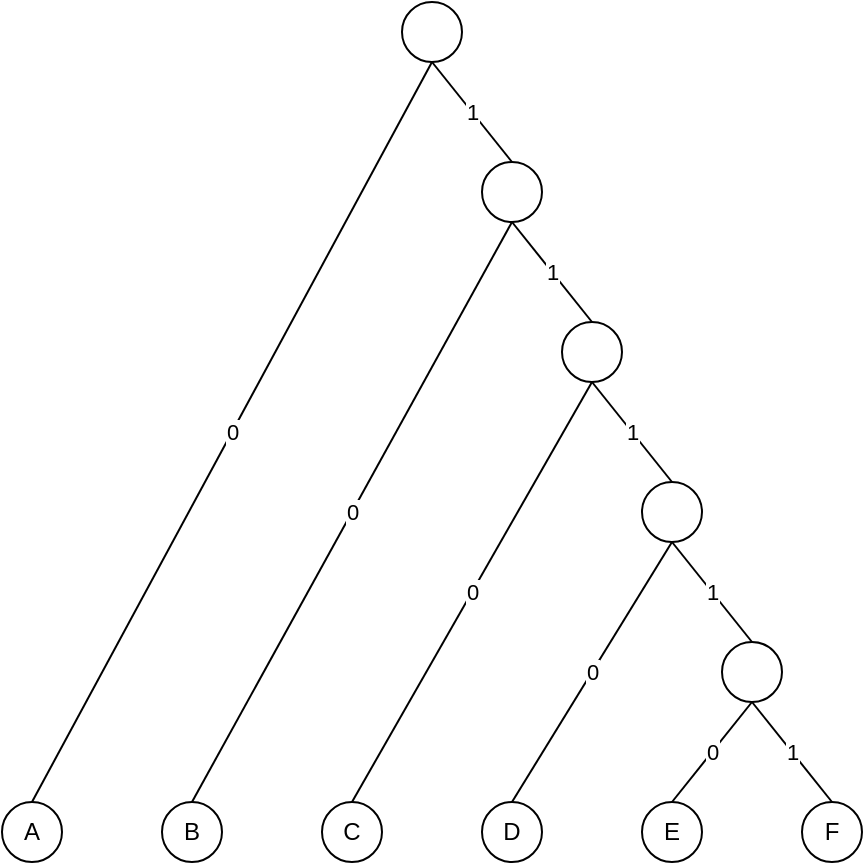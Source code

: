 <mxfile version="13.10.4" type="device"><diagram name="Page-1" id="10a91c8b-09ff-31b1-d368-03940ed4cc9e"><mxGraphModel dx="809" dy="435" grid="1" gridSize="10" guides="1" tooltips="1" connect="1" arrows="1" fold="1" page="1" pageScale="1" pageWidth="1100" pageHeight="850" background="#ffffff" math="0" shadow="0"><root><mxCell id="0"/><mxCell id="1" parent="0"/><mxCell id="CIwvB6nacCBCz6W-QDx9-6" value="A" style="ellipse;whiteSpace=wrap;html=1;aspect=fixed;" vertex="1" parent="1"><mxGeometry x="300" y="430" width="30" height="30" as="geometry"/></mxCell><mxCell id="CIwvB6nacCBCz6W-QDx9-7" value="B" style="ellipse;whiteSpace=wrap;html=1;aspect=fixed;" vertex="1" parent="1"><mxGeometry x="380" y="430" width="30" height="30" as="geometry"/></mxCell><mxCell id="CIwvB6nacCBCz6W-QDx9-8" value="C" style="ellipse;whiteSpace=wrap;html=1;aspect=fixed;" vertex="1" parent="1"><mxGeometry x="460" y="430" width="30" height="30" as="geometry"/></mxCell><mxCell id="CIwvB6nacCBCz6W-QDx9-10" value="D" style="ellipse;whiteSpace=wrap;html=1;aspect=fixed;" vertex="1" parent="1"><mxGeometry x="540" y="430" width="30" height="30" as="geometry"/></mxCell><mxCell id="CIwvB6nacCBCz6W-QDx9-11" value="E" style="ellipse;whiteSpace=wrap;html=1;aspect=fixed;" vertex="1" parent="1"><mxGeometry x="620" y="430" width="30" height="30" as="geometry"/></mxCell><mxCell id="CIwvB6nacCBCz6W-QDx9-12" value="F" style="ellipse;whiteSpace=wrap;html=1;aspect=fixed;" vertex="1" parent="1"><mxGeometry x="700" y="430" width="30" height="30" as="geometry"/></mxCell><mxCell id="CIwvB6nacCBCz6W-QDx9-15" value="" style="ellipse;whiteSpace=wrap;html=1;aspect=fixed;" vertex="1" parent="1"><mxGeometry x="660" y="350" width="30" height="30" as="geometry"/></mxCell><mxCell id="CIwvB6nacCBCz6W-QDx9-17" value="" style="ellipse;whiteSpace=wrap;html=1;aspect=fixed;" vertex="1" parent="1"><mxGeometry x="620" y="270" width="30" height="30" as="geometry"/></mxCell><mxCell id="CIwvB6nacCBCz6W-QDx9-18" value="" style="ellipse;whiteSpace=wrap;html=1;aspect=fixed;" vertex="1" parent="1"><mxGeometry x="580" y="190" width="30" height="30" as="geometry"/></mxCell><mxCell id="CIwvB6nacCBCz6W-QDx9-19" value="" style="ellipse;whiteSpace=wrap;html=1;aspect=fixed;" vertex="1" parent="1"><mxGeometry x="540" y="110" width="30" height="30" as="geometry"/></mxCell><mxCell id="CIwvB6nacCBCz6W-QDx9-20" value="" style="ellipse;whiteSpace=wrap;html=1;aspect=fixed;" vertex="1" parent="1"><mxGeometry x="500" y="30" width="30" height="30" as="geometry"/></mxCell><mxCell id="CIwvB6nacCBCz6W-QDx9-21" value="" style="endArrow=none;html=1;endFill=0;exitX=0.5;exitY=0;exitDx=0;exitDy=0;entryX=0.5;entryY=1;entryDx=0;entryDy=0;" edge="1" parent="1" source="CIwvB6nacCBCz6W-QDx9-6" target="CIwvB6nacCBCz6W-QDx9-20"><mxGeometry relative="1" as="geometry"><mxPoint x="400" y="360" as="sourcePoint"/><mxPoint x="470" y="310" as="targetPoint"/></mxGeometry></mxCell><mxCell id="CIwvB6nacCBCz6W-QDx9-22" value="0" style="edgeLabel;resizable=0;html=1;align=center;verticalAlign=middle;" connectable="0" vertex="1" parent="CIwvB6nacCBCz6W-QDx9-21"><mxGeometry relative="1" as="geometry"/></mxCell><mxCell id="CIwvB6nacCBCz6W-QDx9-23" value="" style="endArrow=none;html=1;endFill=0;exitX=0.5;exitY=0;exitDx=0;exitDy=0;entryX=0.5;entryY=1;entryDx=0;entryDy=0;" edge="1" parent="1" source="CIwvB6nacCBCz6W-QDx9-7" target="CIwvB6nacCBCz6W-QDx9-19"><mxGeometry relative="1" as="geometry"><mxPoint x="410" y="370" as="sourcePoint"/><mxPoint x="480" y="320" as="targetPoint"/></mxGeometry></mxCell><mxCell id="CIwvB6nacCBCz6W-QDx9-24" value="0" style="edgeLabel;resizable=0;html=1;align=center;verticalAlign=middle;" connectable="0" vertex="1" parent="CIwvB6nacCBCz6W-QDx9-23"><mxGeometry relative="1" as="geometry"/></mxCell><mxCell id="CIwvB6nacCBCz6W-QDx9-25" value="" style="endArrow=none;html=1;endFill=0;entryX=0.5;entryY=1;entryDx=0;entryDy=0;exitX=0.5;exitY=0;exitDx=0;exitDy=0;" edge="1" parent="1" source="CIwvB6nacCBCz6W-QDx9-8" target="CIwvB6nacCBCz6W-QDx9-18"><mxGeometry relative="1" as="geometry"><mxPoint x="420" y="380" as="sourcePoint"/><mxPoint x="490" y="330" as="targetPoint"/></mxGeometry></mxCell><mxCell id="CIwvB6nacCBCz6W-QDx9-26" value="0" style="edgeLabel;resizable=0;html=1;align=center;verticalAlign=middle;" connectable="0" vertex="1" parent="CIwvB6nacCBCz6W-QDx9-25"><mxGeometry relative="1" as="geometry"/></mxCell><mxCell id="CIwvB6nacCBCz6W-QDx9-27" value="" style="endArrow=none;html=1;endFill=0;exitX=0.5;exitY=0;exitDx=0;exitDy=0;entryX=0.5;entryY=1;entryDx=0;entryDy=0;" edge="1" parent="1" source="CIwvB6nacCBCz6W-QDx9-10" target="CIwvB6nacCBCz6W-QDx9-17"><mxGeometry relative="1" as="geometry"><mxPoint x="430" y="390" as="sourcePoint"/><mxPoint x="500" y="340" as="targetPoint"/></mxGeometry></mxCell><mxCell id="CIwvB6nacCBCz6W-QDx9-28" value="0" style="edgeLabel;resizable=0;html=1;align=center;verticalAlign=middle;" connectable="0" vertex="1" parent="CIwvB6nacCBCz6W-QDx9-27"><mxGeometry relative="1" as="geometry"/></mxCell><mxCell id="CIwvB6nacCBCz6W-QDx9-29" value="" style="endArrow=none;html=1;endFill=0;exitX=0.5;exitY=0;exitDx=0;exitDy=0;entryX=0.5;entryY=1;entryDx=0;entryDy=0;" edge="1" parent="1" source="CIwvB6nacCBCz6W-QDx9-11" target="CIwvB6nacCBCz6W-QDx9-15"><mxGeometry relative="1" as="geometry"><mxPoint x="440" y="400" as="sourcePoint"/><mxPoint x="510" y="350" as="targetPoint"/></mxGeometry></mxCell><mxCell id="CIwvB6nacCBCz6W-QDx9-30" value="0" style="edgeLabel;resizable=0;html=1;align=center;verticalAlign=middle;" connectable="0" vertex="1" parent="CIwvB6nacCBCz6W-QDx9-29"><mxGeometry relative="1" as="geometry"/></mxCell><mxCell id="CIwvB6nacCBCz6W-QDx9-31" value="" style="endArrow=none;html=1;endFill=0;exitX=0.5;exitY=0;exitDx=0;exitDy=0;entryX=0.5;entryY=1;entryDx=0;entryDy=0;" edge="1" parent="1" source="CIwvB6nacCBCz6W-QDx9-12" target="CIwvB6nacCBCz6W-QDx9-15"><mxGeometry relative="1" as="geometry"><mxPoint x="450" y="410" as="sourcePoint"/><mxPoint x="520" y="360" as="targetPoint"/></mxGeometry></mxCell><mxCell id="CIwvB6nacCBCz6W-QDx9-32" value="1" style="edgeLabel;resizable=0;html=1;align=center;verticalAlign=middle;" connectable="0" vertex="1" parent="CIwvB6nacCBCz6W-QDx9-31"><mxGeometry relative="1" as="geometry"/></mxCell><mxCell id="CIwvB6nacCBCz6W-QDx9-33" value="" style="endArrow=none;html=1;endFill=0;exitX=0.5;exitY=0;exitDx=0;exitDy=0;entryX=0.5;entryY=1;entryDx=0;entryDy=0;" edge="1" parent="1" source="CIwvB6nacCBCz6W-QDx9-15" target="CIwvB6nacCBCz6W-QDx9-17"><mxGeometry relative="1" as="geometry"><mxPoint x="725" y="440" as="sourcePoint"/><mxPoint x="685" y="410" as="targetPoint"/></mxGeometry></mxCell><mxCell id="CIwvB6nacCBCz6W-QDx9-34" value="1" style="edgeLabel;resizable=0;html=1;align=center;verticalAlign=middle;" connectable="0" vertex="1" parent="CIwvB6nacCBCz6W-QDx9-33"><mxGeometry relative="1" as="geometry"/></mxCell><mxCell id="CIwvB6nacCBCz6W-QDx9-35" value="" style="endArrow=none;html=1;endFill=0;exitX=0.5;exitY=0;exitDx=0;exitDy=0;entryX=0.5;entryY=1;entryDx=0;entryDy=0;" edge="1" parent="1" source="CIwvB6nacCBCz6W-QDx9-17" target="CIwvB6nacCBCz6W-QDx9-18"><mxGeometry relative="1" as="geometry"><mxPoint x="735" y="450" as="sourcePoint"/><mxPoint x="695" y="420" as="targetPoint"/></mxGeometry></mxCell><mxCell id="CIwvB6nacCBCz6W-QDx9-36" value="1" style="edgeLabel;resizable=0;html=1;align=center;verticalAlign=middle;" connectable="0" vertex="1" parent="CIwvB6nacCBCz6W-QDx9-35"><mxGeometry relative="1" as="geometry"/></mxCell><mxCell id="CIwvB6nacCBCz6W-QDx9-37" value="" style="endArrow=none;html=1;endFill=0;exitX=0.5;exitY=0;exitDx=0;exitDy=0;entryX=0.5;entryY=1;entryDx=0;entryDy=0;" edge="1" parent="1" source="CIwvB6nacCBCz6W-QDx9-18" target="CIwvB6nacCBCz6W-QDx9-19"><mxGeometry relative="1" as="geometry"><mxPoint x="745" y="460" as="sourcePoint"/><mxPoint x="705" y="430" as="targetPoint"/></mxGeometry></mxCell><mxCell id="CIwvB6nacCBCz6W-QDx9-38" value="1" style="edgeLabel;resizable=0;html=1;align=center;verticalAlign=middle;" connectable="0" vertex="1" parent="CIwvB6nacCBCz6W-QDx9-37"><mxGeometry relative="1" as="geometry"/></mxCell><mxCell id="CIwvB6nacCBCz6W-QDx9-39" value="" style="endArrow=none;html=1;endFill=0;exitX=0.5;exitY=0;exitDx=0;exitDy=0;entryX=0.5;entryY=1;entryDx=0;entryDy=0;" edge="1" parent="1" source="CIwvB6nacCBCz6W-QDx9-19" target="CIwvB6nacCBCz6W-QDx9-20"><mxGeometry relative="1" as="geometry"><mxPoint x="755" y="470" as="sourcePoint"/><mxPoint x="715" y="440" as="targetPoint"/></mxGeometry></mxCell><mxCell id="CIwvB6nacCBCz6W-QDx9-40" value="1" style="edgeLabel;resizable=0;html=1;align=center;verticalAlign=middle;" connectable="0" vertex="1" parent="CIwvB6nacCBCz6W-QDx9-39"><mxGeometry relative="1" as="geometry"/></mxCell></root></mxGraphModel></diagram></mxfile>